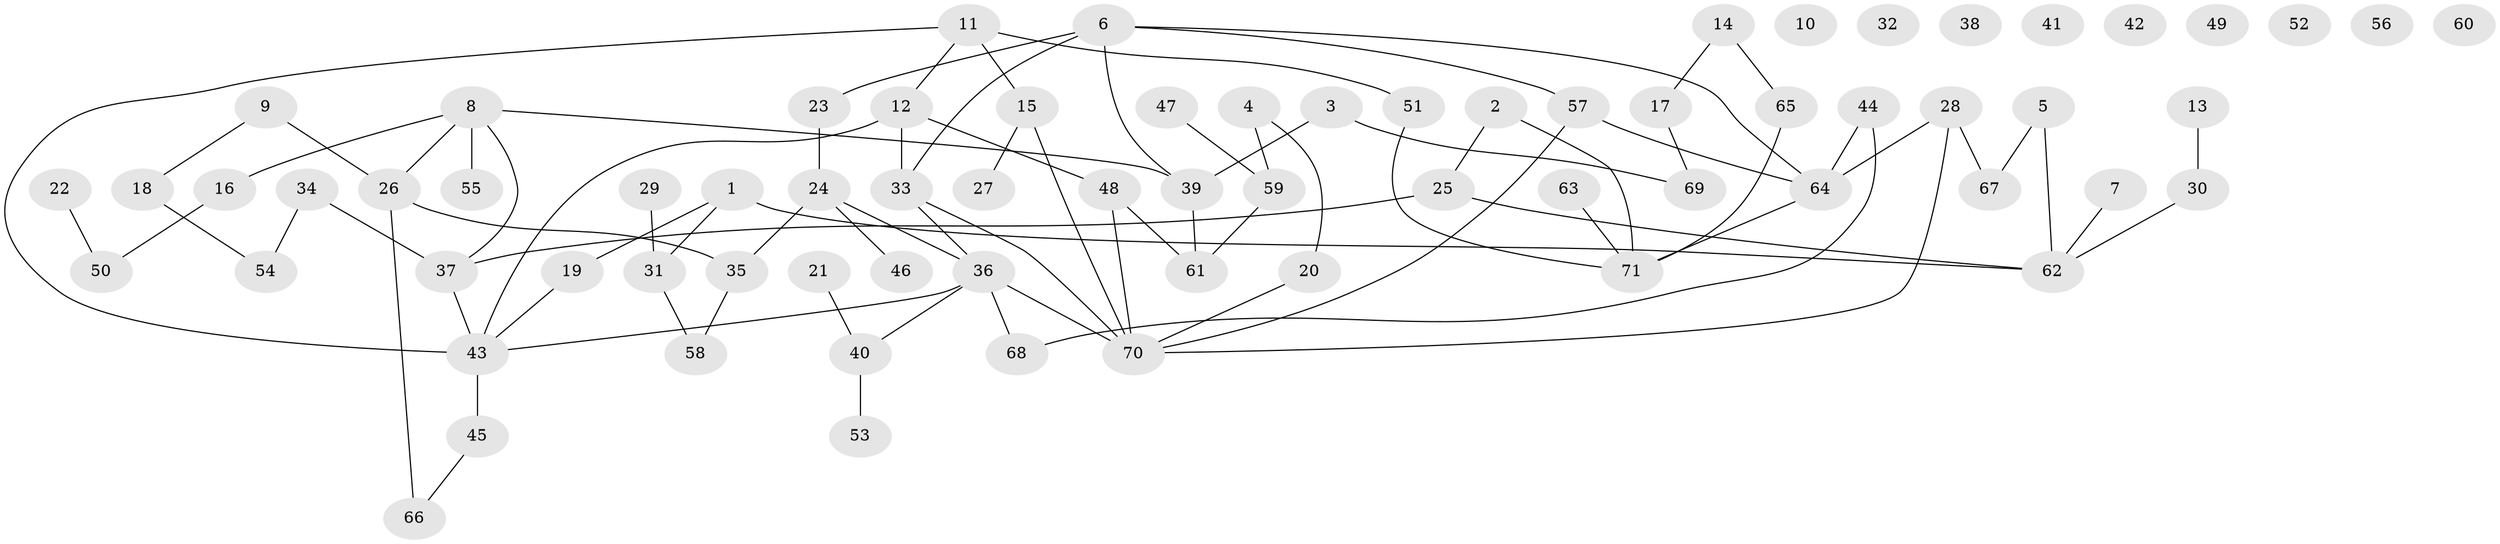 // coarse degree distribution, {3: 0.17073170731707318, 1: 0.1951219512195122, 4: 0.17073170731707318, 6: 0.04878048780487805, 5: 0.0975609756097561, 2: 0.2926829268292683, 7: 0.024390243902439025}
// Generated by graph-tools (version 1.1) at 2025/35/03/04/25 23:35:45]
// undirected, 71 vertices, 83 edges
graph export_dot {
  node [color=gray90,style=filled];
  1;
  2;
  3;
  4;
  5;
  6;
  7;
  8;
  9;
  10;
  11;
  12;
  13;
  14;
  15;
  16;
  17;
  18;
  19;
  20;
  21;
  22;
  23;
  24;
  25;
  26;
  27;
  28;
  29;
  30;
  31;
  32;
  33;
  34;
  35;
  36;
  37;
  38;
  39;
  40;
  41;
  42;
  43;
  44;
  45;
  46;
  47;
  48;
  49;
  50;
  51;
  52;
  53;
  54;
  55;
  56;
  57;
  58;
  59;
  60;
  61;
  62;
  63;
  64;
  65;
  66;
  67;
  68;
  69;
  70;
  71;
  1 -- 19;
  1 -- 31;
  1 -- 62;
  2 -- 25;
  2 -- 71;
  3 -- 39;
  3 -- 69;
  4 -- 20;
  4 -- 59;
  5 -- 62;
  5 -- 67;
  6 -- 23;
  6 -- 33;
  6 -- 39;
  6 -- 57;
  6 -- 64;
  7 -- 62;
  8 -- 16;
  8 -- 26;
  8 -- 37;
  8 -- 39;
  8 -- 55;
  9 -- 18;
  9 -- 26;
  11 -- 12;
  11 -- 15;
  11 -- 43;
  11 -- 51;
  12 -- 33;
  12 -- 43;
  12 -- 48;
  13 -- 30;
  14 -- 17;
  14 -- 65;
  15 -- 27;
  15 -- 70;
  16 -- 50;
  17 -- 69;
  18 -- 54;
  19 -- 43;
  20 -- 70;
  21 -- 40;
  22 -- 50;
  23 -- 24;
  24 -- 35;
  24 -- 36;
  24 -- 46;
  25 -- 37;
  25 -- 62;
  26 -- 35;
  26 -- 66;
  28 -- 64;
  28 -- 67;
  28 -- 70;
  29 -- 31;
  30 -- 62;
  31 -- 58;
  33 -- 36;
  33 -- 70;
  34 -- 37;
  34 -- 54;
  35 -- 58;
  36 -- 40;
  36 -- 43;
  36 -- 68;
  36 -- 70;
  37 -- 43;
  39 -- 61;
  40 -- 53;
  43 -- 45;
  44 -- 64;
  44 -- 68;
  45 -- 66;
  47 -- 59;
  48 -- 61;
  48 -- 70;
  51 -- 71;
  57 -- 64;
  57 -- 70;
  59 -- 61;
  63 -- 71;
  64 -- 71;
  65 -- 71;
}
